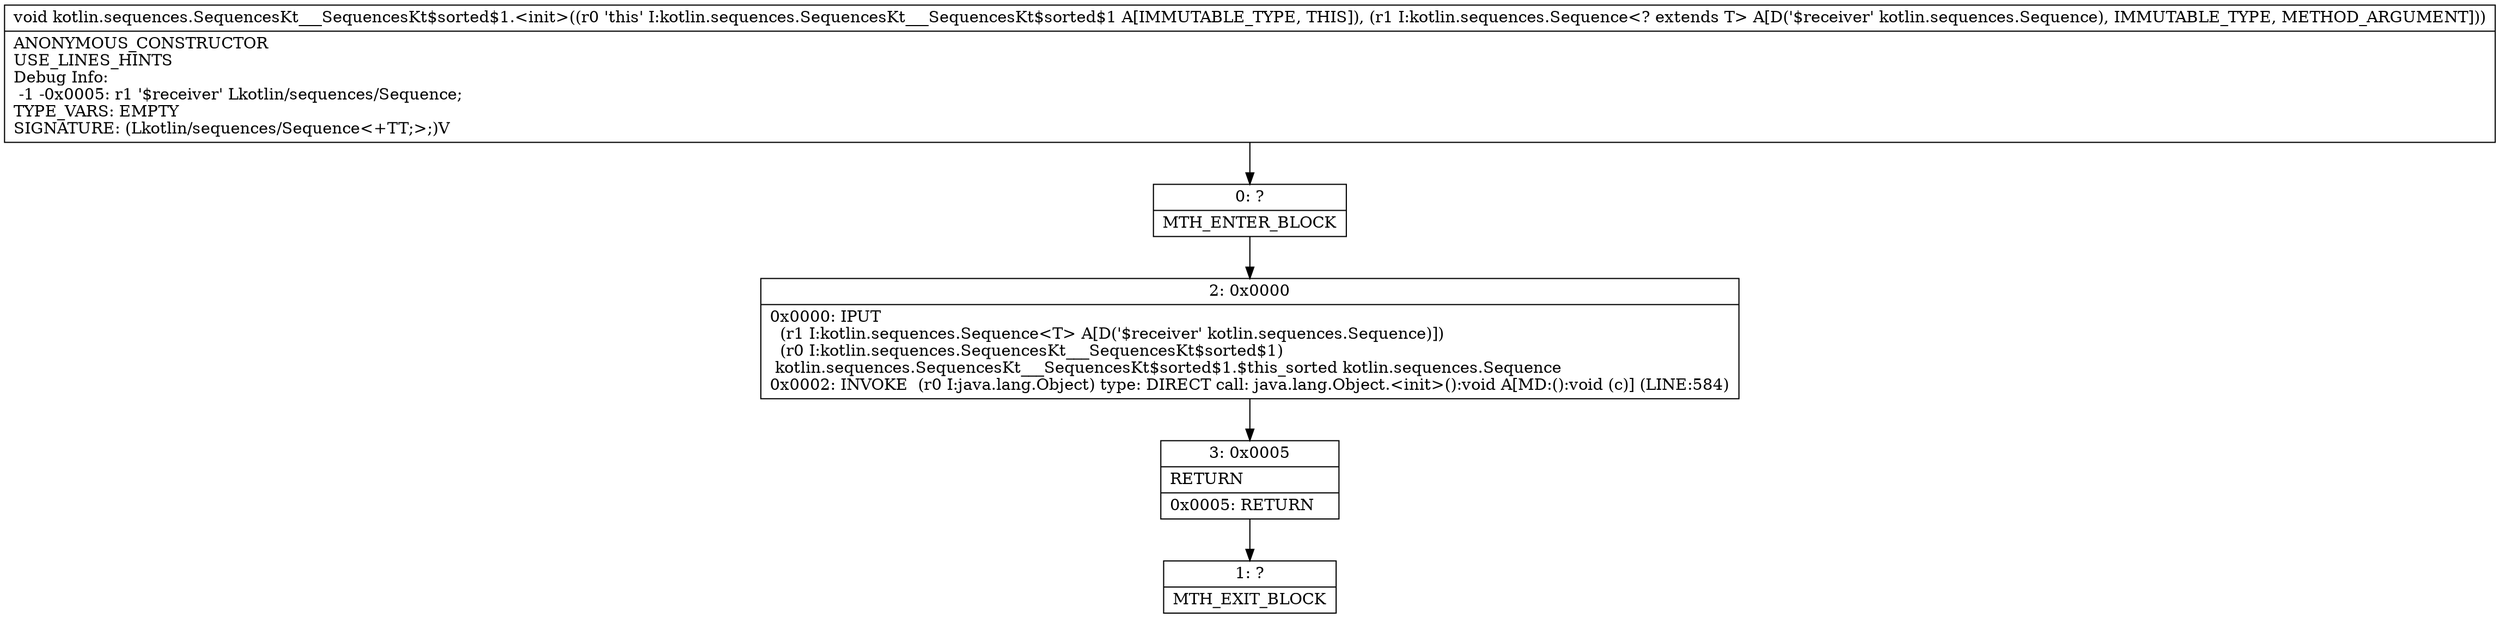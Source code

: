 digraph "CFG forkotlin.sequences.SequencesKt___SequencesKt$sorted$1.\<init\>(Lkotlin\/sequences\/Sequence;)V" {
Node_0 [shape=record,label="{0\:\ ?|MTH_ENTER_BLOCK\l}"];
Node_2 [shape=record,label="{2\:\ 0x0000|0x0000: IPUT  \l  (r1 I:kotlin.sequences.Sequence\<T\> A[D('$receiver' kotlin.sequences.Sequence)])\l  (r0 I:kotlin.sequences.SequencesKt___SequencesKt$sorted$1)\l kotlin.sequences.SequencesKt___SequencesKt$sorted$1.$this_sorted kotlin.sequences.Sequence \l0x0002: INVOKE  (r0 I:java.lang.Object) type: DIRECT call: java.lang.Object.\<init\>():void A[MD:():void (c)] (LINE:584)\l}"];
Node_3 [shape=record,label="{3\:\ 0x0005|RETURN\l|0x0005: RETURN   \l}"];
Node_1 [shape=record,label="{1\:\ ?|MTH_EXIT_BLOCK\l}"];
MethodNode[shape=record,label="{void kotlin.sequences.SequencesKt___SequencesKt$sorted$1.\<init\>((r0 'this' I:kotlin.sequences.SequencesKt___SequencesKt$sorted$1 A[IMMUTABLE_TYPE, THIS]), (r1 I:kotlin.sequences.Sequence\<? extends T\> A[D('$receiver' kotlin.sequences.Sequence), IMMUTABLE_TYPE, METHOD_ARGUMENT]))  | ANONYMOUS_CONSTRUCTOR\lUSE_LINES_HINTS\lDebug Info:\l  \-1 \-0x0005: r1 '$receiver' Lkotlin\/sequences\/Sequence;\lTYPE_VARS: EMPTY\lSIGNATURE: (Lkotlin\/sequences\/Sequence\<+TT;\>;)V\l}"];
MethodNode -> Node_0;Node_0 -> Node_2;
Node_2 -> Node_3;
Node_3 -> Node_1;
}

